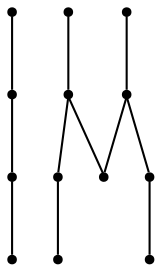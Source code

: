 graph {
  node [shape=point,comment="{\"directed\":false,\"doi\":\"10.1007/978-3-319-50106-2_8\",\"figure\":\"2 (4)\"}"]

  v0 [pos="1570.0209247916064,903.8057571100364"]
  v1 [pos="1463.3340898479682,1063.8292632792743"]
  v2 [pos="1543.1082715924872,913.432162509085"]
  v3 [pos="1463.3340898479687,1043.8221759147152"]
  v4 [pos="1523.3458498156178,923.8077415666155"]
  v5 [pos="1463.3340898479682,1023.8234821184224"]
  v6 [pos="1456.668561139621,1083.8280842508439"]
  v7 [pos="1389.0671101950118,934.459306871624"]
  v8 [pos="1450.0008068366544,1097.1674990301685"]
  v9 [pos="1353.6593623335414,915.6492091088369"]
  v10 [pos="1429.99544550997,1097.1674990301685"]
  v11 [pos="1336.6472667989417,903.8057571100364"]
  v12 [pos="1374.5961032142468,925.8652785754914"]

  v0 -- v1 [id="-1",pos="1570.0209247916064,903.8057571100364 1463.3340898479682,1063.8292632792743 1463.3340898479682,1063.8292632792743 1463.3340898479682,1063.8292632792743"]
  v11 -- v0 [id="-2",pos="1336.6472667989417,903.8057571100364 1570.0209247916064,903.8057571100364 1570.0209247916064,903.8057571100364 1570.0209247916064,903.8057571100364"]
  v9 -- v2 [id="-3",pos="1353.6593623335414,915.6492091088369 1543.1082715924872,913.432162509085 1543.1082715924872,913.432162509085 1543.1082715924872,913.432162509085"]
  v9 -- v12 [id="-4",pos="1353.6593623335414,915.6492091088369 1374.5961032142468,925.8652785754914 1374.5961032142468,925.8652785754914 1374.5961032142468,925.8652785754914"]
  v7 -- v4 [id="-5",pos="1389.0671101950118,934.459306871624 1523.3458498156178,923.8077415666155 1523.3458498156178,923.8077415666155 1523.3458498156178,923.8077415666155"]
  v7 -- v12 [id="-6",pos="1389.0671101950118,934.459306871624 1374.5961032142468,925.8652785754914 1374.5961032142468,925.8652785754914 1374.5961032142468,925.8652785754914"]
  v10 -- v11 [id="-7",pos="1429.99544550997,1097.1674990301685 1336.6472667989417,903.8057571100364 1336.6472667989417,903.8057571100364 1336.6472667989417,903.8057571100364"]
  v8 -- v9 [id="-8",pos="1450.0008068366544,1097.1674990301685 1353.6593623335414,915.6492091088369 1353.6593623335414,915.6492091088369 1353.6593623335414,915.6492091088369"]
  v6 -- v7 [id="-9",pos="1456.668561139621,1083.8280842508439 1389.0671101950118,934.459306871624 1389.0671101950118,934.459306871624 1389.0671101950118,934.459306871624"]
  v4 -- v5 [id="-10",pos="1523.3458498156178,923.8077415666155 1463.3340898479682,1023.8234821184224 1463.3340898479682,1023.8234821184224 1463.3340898479682,1023.8234821184224"]
  v2 -- v3 [id="-11",pos="1543.1082715924872,913.432162509085 1463.3340898479687,1043.8221759147152 1463.3340898479687,1043.8221759147152 1463.3340898479687,1043.8221759147152"]
}